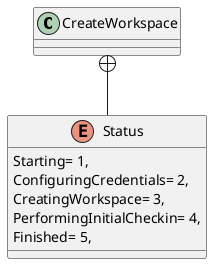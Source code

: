 @startuml
class CreateWorkspace {
}
enum Status {
    Starting= 1,
    ConfiguringCredentials= 2,
    CreatingWorkspace= 3,
    PerformingInitialCheckin= 4,
    Finished= 5,
}
CreateWorkspace +-- Status
@enduml

